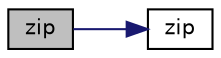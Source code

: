 digraph "zip"
{
  bgcolor="transparent";
  edge [fontname="Helvetica",fontsize="10",labelfontname="Helvetica",labelfontsize="10"];
  node [fontname="Helvetica",fontsize="10",shape=record];
  rankdir="LR";
  Node1 [label="zip",height=0.2,width=0.4,color="black", fillcolor="grey75", style="filled" fontcolor="black"];
  Node1 -> Node2 [color="midnightblue",fontsize="10",style="solid",fontname="Helvetica"];
  Node2 [label="zip",height=0.2,width=0.4,color="black",URL="$namespaceFoam.html#afd7b098bf8bfd0c10d119c3dee4a4d65",tooltip="Zip together sphericalTensor field field from components. "];
}
